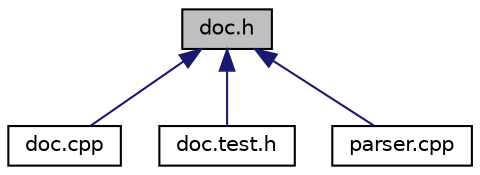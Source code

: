 digraph G
{
  edge [fontname="Helvetica",fontsize="10",labelfontname="Helvetica",labelfontsize="10"];
  node [fontname="Helvetica",fontsize="10",shape=record];
  Node1 [label="doc.h",height=0.2,width=0.4,color="black", fillcolor="grey75", style="filled" fontcolor="black"];
  Node1 -> Node2 [dir="back",color="midnightblue",fontsize="10",style="solid",fontname="Helvetica"];
  Node2 [label="doc.cpp",height=0.2,width=0.4,color="black", fillcolor="white", style="filled",URL="$doc_8cpp.html"];
  Node1 -> Node3 [dir="back",color="midnightblue",fontsize="10",style="solid",fontname="Helvetica"];
  Node3 [label="doc.test.h",height=0.2,width=0.4,color="black", fillcolor="white", style="filled",URL="$doc_8test_8h.html"];
  Node1 -> Node4 [dir="back",color="midnightblue",fontsize="10",style="solid",fontname="Helvetica"];
  Node4 [label="parser.cpp",height=0.2,width=0.4,color="black", fillcolor="white", style="filled",URL="$parser_8cpp.html"];
}
